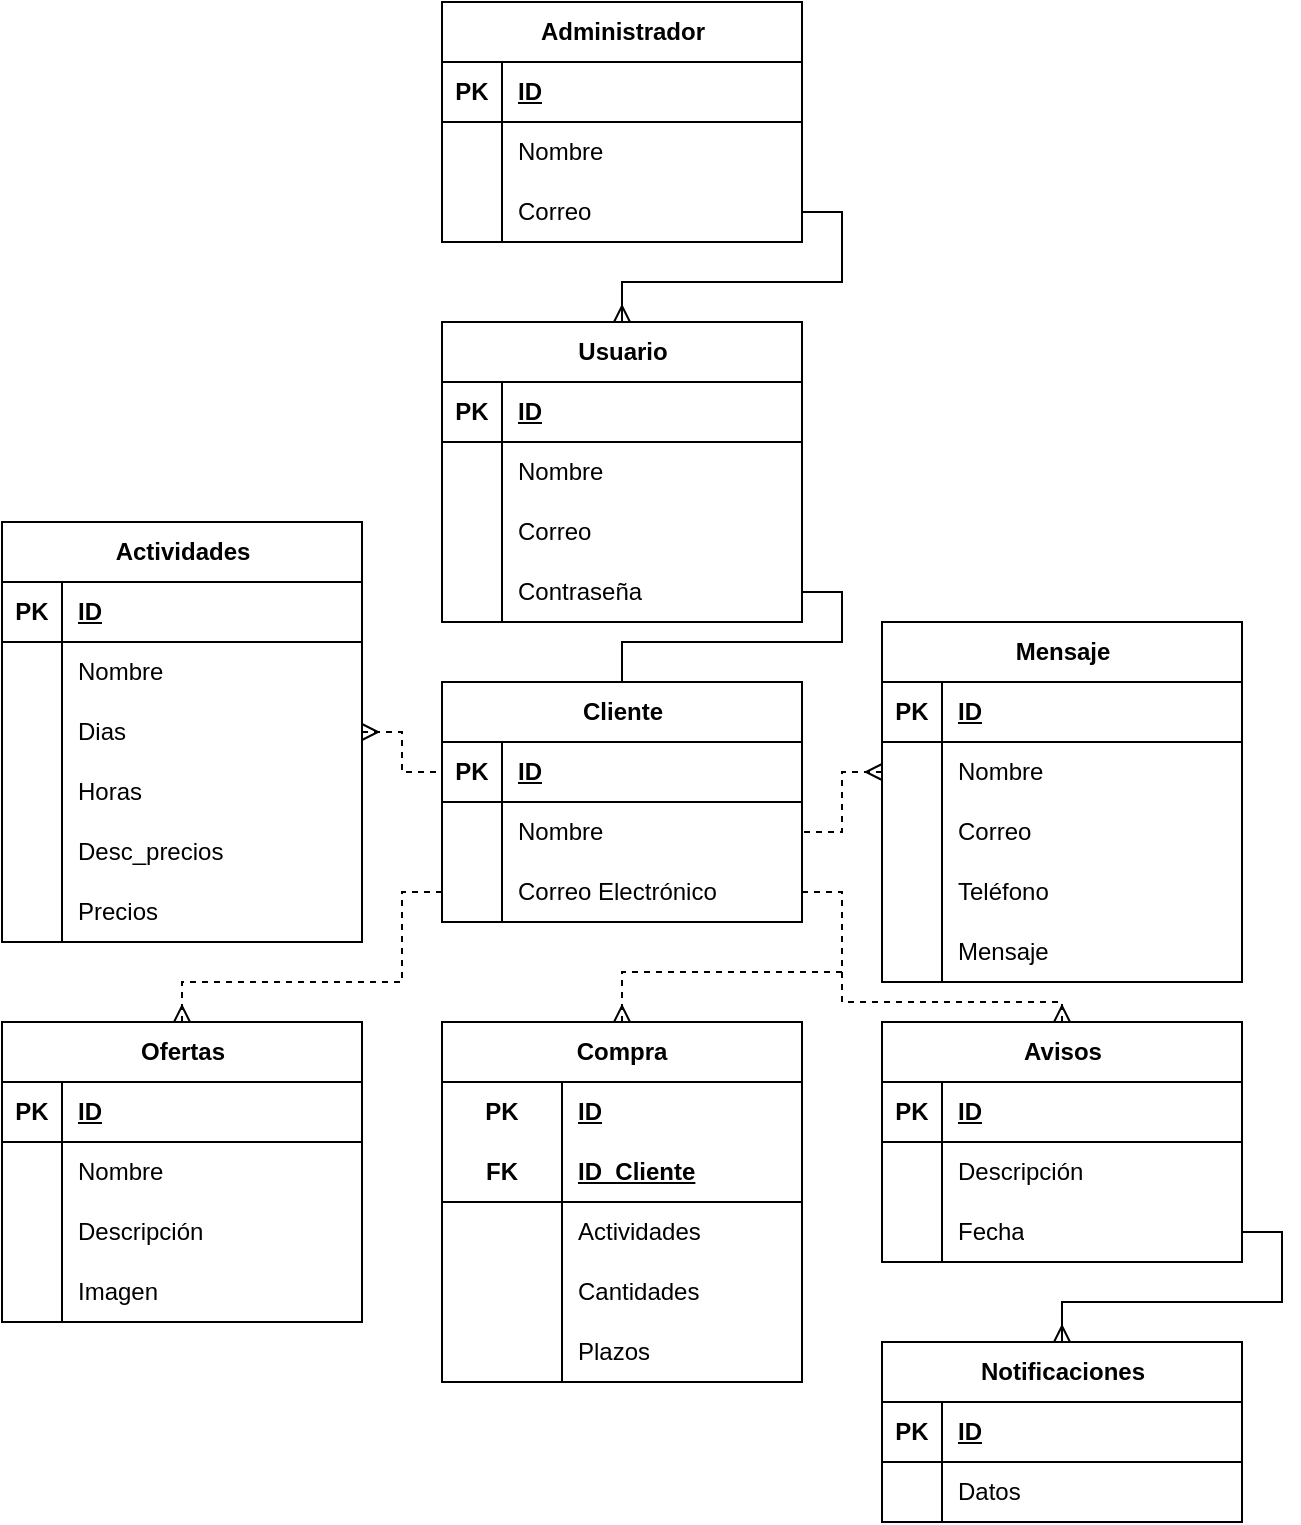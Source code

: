 <mxfile version="25.0.1">
  <diagram name="Página-1" id="OpRQZm1GRUxRkSJoLDUt">
    <mxGraphModel dx="880" dy="468" grid="1" gridSize="10" guides="1" tooltips="1" connect="1" arrows="1" fold="1" page="1" pageScale="1" pageWidth="827" pageHeight="1169" math="0" shadow="0">
      <root>
        <mxCell id="0" />
        <mxCell id="1" parent="0" />
        <mxCell id="Djnc1v_H2SWdR-ENOJv4-1" value="Actividades" style="shape=table;startSize=30;container=1;collapsible=1;childLayout=tableLayout;fixedRows=1;rowLines=0;fontStyle=1;align=center;resizeLast=1;html=1;" parent="1" vertex="1">
          <mxGeometry x="80" y="270" width="180" height="210" as="geometry" />
        </mxCell>
        <mxCell id="Djnc1v_H2SWdR-ENOJv4-2" value="" style="shape=tableRow;horizontal=0;startSize=0;swimlaneHead=0;swimlaneBody=0;fillColor=none;collapsible=0;dropTarget=0;points=[[0,0.5],[1,0.5]];portConstraint=eastwest;top=0;left=0;right=0;bottom=1;" parent="Djnc1v_H2SWdR-ENOJv4-1" vertex="1">
          <mxGeometry y="30" width="180" height="30" as="geometry" />
        </mxCell>
        <mxCell id="Djnc1v_H2SWdR-ENOJv4-3" value="PK" style="shape=partialRectangle;connectable=0;fillColor=none;top=0;left=0;bottom=0;right=0;fontStyle=1;overflow=hidden;whiteSpace=wrap;html=1;" parent="Djnc1v_H2SWdR-ENOJv4-2" vertex="1">
          <mxGeometry width="30" height="30" as="geometry">
            <mxRectangle width="30" height="30" as="alternateBounds" />
          </mxGeometry>
        </mxCell>
        <mxCell id="Djnc1v_H2SWdR-ENOJv4-4" value="ID" style="shape=partialRectangle;connectable=0;fillColor=none;top=0;left=0;bottom=0;right=0;align=left;spacingLeft=6;fontStyle=5;overflow=hidden;whiteSpace=wrap;html=1;" parent="Djnc1v_H2SWdR-ENOJv4-2" vertex="1">
          <mxGeometry x="30" width="150" height="30" as="geometry">
            <mxRectangle width="150" height="30" as="alternateBounds" />
          </mxGeometry>
        </mxCell>
        <mxCell id="Djnc1v_H2SWdR-ENOJv4-5" value="" style="shape=tableRow;horizontal=0;startSize=0;swimlaneHead=0;swimlaneBody=0;fillColor=none;collapsible=0;dropTarget=0;points=[[0,0.5],[1,0.5]];portConstraint=eastwest;top=0;left=0;right=0;bottom=0;" parent="Djnc1v_H2SWdR-ENOJv4-1" vertex="1">
          <mxGeometry y="60" width="180" height="30" as="geometry" />
        </mxCell>
        <mxCell id="Djnc1v_H2SWdR-ENOJv4-6" value="" style="shape=partialRectangle;connectable=0;fillColor=none;top=0;left=0;bottom=0;right=0;editable=1;overflow=hidden;whiteSpace=wrap;html=1;" parent="Djnc1v_H2SWdR-ENOJv4-5" vertex="1">
          <mxGeometry width="30" height="30" as="geometry">
            <mxRectangle width="30" height="30" as="alternateBounds" />
          </mxGeometry>
        </mxCell>
        <mxCell id="Djnc1v_H2SWdR-ENOJv4-7" value="Nombre" style="shape=partialRectangle;connectable=0;fillColor=none;top=0;left=0;bottom=0;right=0;align=left;spacingLeft=6;overflow=hidden;whiteSpace=wrap;html=1;" parent="Djnc1v_H2SWdR-ENOJv4-5" vertex="1">
          <mxGeometry x="30" width="150" height="30" as="geometry">
            <mxRectangle width="150" height="30" as="alternateBounds" />
          </mxGeometry>
        </mxCell>
        <mxCell id="Djnc1v_H2SWdR-ENOJv4-8" value="" style="shape=tableRow;horizontal=0;startSize=0;swimlaneHead=0;swimlaneBody=0;fillColor=none;collapsible=0;dropTarget=0;points=[[0,0.5],[1,0.5]];portConstraint=eastwest;top=0;left=0;right=0;bottom=0;" parent="Djnc1v_H2SWdR-ENOJv4-1" vertex="1">
          <mxGeometry y="90" width="180" height="30" as="geometry" />
        </mxCell>
        <mxCell id="Djnc1v_H2SWdR-ENOJv4-9" value="" style="shape=partialRectangle;connectable=0;fillColor=none;top=0;left=0;bottom=0;right=0;editable=1;overflow=hidden;whiteSpace=wrap;html=1;" parent="Djnc1v_H2SWdR-ENOJv4-8" vertex="1">
          <mxGeometry width="30" height="30" as="geometry">
            <mxRectangle width="30" height="30" as="alternateBounds" />
          </mxGeometry>
        </mxCell>
        <mxCell id="Djnc1v_H2SWdR-ENOJv4-10" value="Dias" style="shape=partialRectangle;connectable=0;fillColor=none;top=0;left=0;bottom=0;right=0;align=left;spacingLeft=6;overflow=hidden;whiteSpace=wrap;html=1;" parent="Djnc1v_H2SWdR-ENOJv4-8" vertex="1">
          <mxGeometry x="30" width="150" height="30" as="geometry">
            <mxRectangle width="150" height="30" as="alternateBounds" />
          </mxGeometry>
        </mxCell>
        <mxCell id="Djnc1v_H2SWdR-ENOJv4-11" value="" style="shape=tableRow;horizontal=0;startSize=0;swimlaneHead=0;swimlaneBody=0;fillColor=none;collapsible=0;dropTarget=0;points=[[0,0.5],[1,0.5]];portConstraint=eastwest;top=0;left=0;right=0;bottom=0;" parent="Djnc1v_H2SWdR-ENOJv4-1" vertex="1">
          <mxGeometry y="120" width="180" height="30" as="geometry" />
        </mxCell>
        <mxCell id="Djnc1v_H2SWdR-ENOJv4-12" value="" style="shape=partialRectangle;connectable=0;fillColor=none;top=0;left=0;bottom=0;right=0;editable=1;overflow=hidden;whiteSpace=wrap;html=1;" parent="Djnc1v_H2SWdR-ENOJv4-11" vertex="1">
          <mxGeometry width="30" height="30" as="geometry">
            <mxRectangle width="30" height="30" as="alternateBounds" />
          </mxGeometry>
        </mxCell>
        <mxCell id="Djnc1v_H2SWdR-ENOJv4-13" value="Horas" style="shape=partialRectangle;connectable=0;fillColor=none;top=0;left=0;bottom=0;right=0;align=left;spacingLeft=6;overflow=hidden;whiteSpace=wrap;html=1;" parent="Djnc1v_H2SWdR-ENOJv4-11" vertex="1">
          <mxGeometry x="30" width="150" height="30" as="geometry">
            <mxRectangle width="150" height="30" as="alternateBounds" />
          </mxGeometry>
        </mxCell>
        <mxCell id="Djnc1v_H2SWdR-ENOJv4-17" style="shape=tableRow;horizontal=0;startSize=0;swimlaneHead=0;swimlaneBody=0;fillColor=none;collapsible=0;dropTarget=0;points=[[0,0.5],[1,0.5]];portConstraint=eastwest;top=0;left=0;right=0;bottom=0;" parent="Djnc1v_H2SWdR-ENOJv4-1" vertex="1">
          <mxGeometry y="150" width="180" height="30" as="geometry" />
        </mxCell>
        <mxCell id="Djnc1v_H2SWdR-ENOJv4-18" style="shape=partialRectangle;connectable=0;fillColor=none;top=0;left=0;bottom=0;right=0;editable=1;overflow=hidden;whiteSpace=wrap;html=1;" parent="Djnc1v_H2SWdR-ENOJv4-17" vertex="1">
          <mxGeometry width="30" height="30" as="geometry">
            <mxRectangle width="30" height="30" as="alternateBounds" />
          </mxGeometry>
        </mxCell>
        <mxCell id="Djnc1v_H2SWdR-ENOJv4-19" value="Desc_precios" style="shape=partialRectangle;connectable=0;fillColor=none;top=0;left=0;bottom=0;right=0;align=left;spacingLeft=6;overflow=hidden;whiteSpace=wrap;html=1;" parent="Djnc1v_H2SWdR-ENOJv4-17" vertex="1">
          <mxGeometry x="30" width="150" height="30" as="geometry">
            <mxRectangle width="150" height="30" as="alternateBounds" />
          </mxGeometry>
        </mxCell>
        <mxCell id="Djnc1v_H2SWdR-ENOJv4-14" style="shape=tableRow;horizontal=0;startSize=0;swimlaneHead=0;swimlaneBody=0;fillColor=none;collapsible=0;dropTarget=0;points=[[0,0.5],[1,0.5]];portConstraint=eastwest;top=0;left=0;right=0;bottom=0;" parent="Djnc1v_H2SWdR-ENOJv4-1" vertex="1">
          <mxGeometry y="180" width="180" height="30" as="geometry" />
        </mxCell>
        <mxCell id="Djnc1v_H2SWdR-ENOJv4-15" style="shape=partialRectangle;connectable=0;fillColor=none;top=0;left=0;bottom=0;right=0;editable=1;overflow=hidden;whiteSpace=wrap;html=1;" parent="Djnc1v_H2SWdR-ENOJv4-14" vertex="1">
          <mxGeometry width="30" height="30" as="geometry">
            <mxRectangle width="30" height="30" as="alternateBounds" />
          </mxGeometry>
        </mxCell>
        <mxCell id="Djnc1v_H2SWdR-ENOJv4-16" value="Precios" style="shape=partialRectangle;connectable=0;fillColor=none;top=0;left=0;bottom=0;right=0;align=left;spacingLeft=6;overflow=hidden;whiteSpace=wrap;html=1;" parent="Djnc1v_H2SWdR-ENOJv4-14" vertex="1">
          <mxGeometry x="30" width="150" height="30" as="geometry">
            <mxRectangle width="150" height="30" as="alternateBounds" />
          </mxGeometry>
        </mxCell>
        <mxCell id="Djnc1v_H2SWdR-ENOJv4-118" style="edgeStyle=orthogonalEdgeStyle;rounded=0;orthogonalLoop=1;jettySize=auto;html=1;exitX=0.5;exitY=0;exitDx=0;exitDy=0;entryX=1;entryY=0.5;entryDx=0;entryDy=0;endArrow=none;endFill=0;startArrow=ERmany;startFill=0;dashed=1;" parent="1" source="Djnc1v_H2SWdR-ENOJv4-20" target="Djnc1v_H2SWdR-ENOJv4-53" edge="1">
          <mxGeometry relative="1" as="geometry">
            <Array as="points">
              <mxPoint x="610" y="510" />
              <mxPoint x="500" y="510" />
              <mxPoint x="500" y="455" />
            </Array>
          </mxGeometry>
        </mxCell>
        <mxCell id="Djnc1v_H2SWdR-ENOJv4-20" value="Avisos" style="shape=table;startSize=30;container=1;collapsible=1;childLayout=tableLayout;fixedRows=1;rowLines=0;fontStyle=1;align=center;resizeLast=1;html=1;" parent="1" vertex="1">
          <mxGeometry x="520" y="520" width="180" height="120" as="geometry" />
        </mxCell>
        <mxCell id="Djnc1v_H2SWdR-ENOJv4-21" value="" style="shape=tableRow;horizontal=0;startSize=0;swimlaneHead=0;swimlaneBody=0;fillColor=none;collapsible=0;dropTarget=0;points=[[0,0.5],[1,0.5]];portConstraint=eastwest;top=0;left=0;right=0;bottom=1;" parent="Djnc1v_H2SWdR-ENOJv4-20" vertex="1">
          <mxGeometry y="30" width="180" height="30" as="geometry" />
        </mxCell>
        <mxCell id="Djnc1v_H2SWdR-ENOJv4-22" value="PK" style="shape=partialRectangle;connectable=0;fillColor=none;top=0;left=0;bottom=0;right=0;fontStyle=1;overflow=hidden;whiteSpace=wrap;html=1;" parent="Djnc1v_H2SWdR-ENOJv4-21" vertex="1">
          <mxGeometry width="30" height="30" as="geometry">
            <mxRectangle width="30" height="30" as="alternateBounds" />
          </mxGeometry>
        </mxCell>
        <mxCell id="Djnc1v_H2SWdR-ENOJv4-23" value="ID" style="shape=partialRectangle;connectable=0;fillColor=none;top=0;left=0;bottom=0;right=0;align=left;spacingLeft=6;fontStyle=5;overflow=hidden;whiteSpace=wrap;html=1;" parent="Djnc1v_H2SWdR-ENOJv4-21" vertex="1">
          <mxGeometry x="30" width="150" height="30" as="geometry">
            <mxRectangle width="150" height="30" as="alternateBounds" />
          </mxGeometry>
        </mxCell>
        <mxCell id="Djnc1v_H2SWdR-ENOJv4-24" value="" style="shape=tableRow;horizontal=0;startSize=0;swimlaneHead=0;swimlaneBody=0;fillColor=none;collapsible=0;dropTarget=0;points=[[0,0.5],[1,0.5]];portConstraint=eastwest;top=0;left=0;right=0;bottom=0;" parent="Djnc1v_H2SWdR-ENOJv4-20" vertex="1">
          <mxGeometry y="60" width="180" height="30" as="geometry" />
        </mxCell>
        <mxCell id="Djnc1v_H2SWdR-ENOJv4-25" value="" style="shape=partialRectangle;connectable=0;fillColor=none;top=0;left=0;bottom=0;right=0;editable=1;overflow=hidden;whiteSpace=wrap;html=1;" parent="Djnc1v_H2SWdR-ENOJv4-24" vertex="1">
          <mxGeometry width="30" height="30" as="geometry">
            <mxRectangle width="30" height="30" as="alternateBounds" />
          </mxGeometry>
        </mxCell>
        <mxCell id="Djnc1v_H2SWdR-ENOJv4-26" value="Descripción" style="shape=partialRectangle;connectable=0;fillColor=none;top=0;left=0;bottom=0;right=0;align=left;spacingLeft=6;overflow=hidden;whiteSpace=wrap;html=1;" parent="Djnc1v_H2SWdR-ENOJv4-24" vertex="1">
          <mxGeometry x="30" width="150" height="30" as="geometry">
            <mxRectangle width="150" height="30" as="alternateBounds" />
          </mxGeometry>
        </mxCell>
        <mxCell id="Djnc1v_H2SWdR-ENOJv4-27" value="" style="shape=tableRow;horizontal=0;startSize=0;swimlaneHead=0;swimlaneBody=0;fillColor=none;collapsible=0;dropTarget=0;points=[[0,0.5],[1,0.5]];portConstraint=eastwest;top=0;left=0;right=0;bottom=0;" parent="Djnc1v_H2SWdR-ENOJv4-20" vertex="1">
          <mxGeometry y="90" width="180" height="30" as="geometry" />
        </mxCell>
        <mxCell id="Djnc1v_H2SWdR-ENOJv4-28" value="" style="shape=partialRectangle;connectable=0;fillColor=none;top=0;left=0;bottom=0;right=0;editable=1;overflow=hidden;whiteSpace=wrap;html=1;" parent="Djnc1v_H2SWdR-ENOJv4-27" vertex="1">
          <mxGeometry width="30" height="30" as="geometry">
            <mxRectangle width="30" height="30" as="alternateBounds" />
          </mxGeometry>
        </mxCell>
        <mxCell id="Djnc1v_H2SWdR-ENOJv4-29" value="Fecha" style="shape=partialRectangle;connectable=0;fillColor=none;top=0;left=0;bottom=0;right=0;align=left;spacingLeft=6;overflow=hidden;whiteSpace=wrap;html=1;" parent="Djnc1v_H2SWdR-ENOJv4-27" vertex="1">
          <mxGeometry x="30" width="150" height="30" as="geometry">
            <mxRectangle width="150" height="30" as="alternateBounds" />
          </mxGeometry>
        </mxCell>
        <mxCell id="Djnc1v_H2SWdR-ENOJv4-119" style="edgeStyle=orthogonalEdgeStyle;rounded=0;orthogonalLoop=1;jettySize=auto;html=1;exitX=0.5;exitY=0;exitDx=0;exitDy=0;entryX=1;entryY=0.5;entryDx=0;entryDy=0;endArrow=none;endFill=0;" parent="1" source="Djnc1v_H2SWdR-ENOJv4-46" target="Djnc1v_H2SWdR-ENOJv4-92" edge="1">
          <mxGeometry relative="1" as="geometry" />
        </mxCell>
        <mxCell id="Djnc1v_H2SWdR-ENOJv4-46" value="Cliente" style="shape=table;startSize=30;container=1;collapsible=1;childLayout=tableLayout;fixedRows=1;rowLines=0;fontStyle=1;align=center;resizeLast=1;html=1;" parent="1" vertex="1">
          <mxGeometry x="300" y="350" width="180" height="120" as="geometry" />
        </mxCell>
        <mxCell id="Djnc1v_H2SWdR-ENOJv4-47" value="" style="shape=tableRow;horizontal=0;startSize=0;swimlaneHead=0;swimlaneBody=0;fillColor=none;collapsible=0;dropTarget=0;points=[[0,0.5],[1,0.5]];portConstraint=eastwest;top=0;left=0;right=0;bottom=1;" parent="Djnc1v_H2SWdR-ENOJv4-46" vertex="1">
          <mxGeometry y="30" width="180" height="30" as="geometry" />
        </mxCell>
        <mxCell id="Djnc1v_H2SWdR-ENOJv4-48" value="PK" style="shape=partialRectangle;connectable=0;fillColor=none;top=0;left=0;bottom=0;right=0;fontStyle=1;overflow=hidden;whiteSpace=wrap;html=1;" parent="Djnc1v_H2SWdR-ENOJv4-47" vertex="1">
          <mxGeometry width="30" height="30" as="geometry">
            <mxRectangle width="30" height="30" as="alternateBounds" />
          </mxGeometry>
        </mxCell>
        <mxCell id="Djnc1v_H2SWdR-ENOJv4-49" value="ID" style="shape=partialRectangle;connectable=0;fillColor=none;top=0;left=0;bottom=0;right=0;align=left;spacingLeft=6;fontStyle=5;overflow=hidden;whiteSpace=wrap;html=1;" parent="Djnc1v_H2SWdR-ENOJv4-47" vertex="1">
          <mxGeometry x="30" width="150" height="30" as="geometry">
            <mxRectangle width="150" height="30" as="alternateBounds" />
          </mxGeometry>
        </mxCell>
        <mxCell id="Djnc1v_H2SWdR-ENOJv4-50" value="" style="shape=tableRow;horizontal=0;startSize=0;swimlaneHead=0;swimlaneBody=0;fillColor=none;collapsible=0;dropTarget=0;points=[[0,0.5],[1,0.5]];portConstraint=eastwest;top=0;left=0;right=0;bottom=0;" parent="Djnc1v_H2SWdR-ENOJv4-46" vertex="1">
          <mxGeometry y="60" width="180" height="30" as="geometry" />
        </mxCell>
        <mxCell id="Djnc1v_H2SWdR-ENOJv4-51" value="" style="shape=partialRectangle;connectable=0;fillColor=none;top=0;left=0;bottom=0;right=0;editable=1;overflow=hidden;whiteSpace=wrap;html=1;" parent="Djnc1v_H2SWdR-ENOJv4-50" vertex="1">
          <mxGeometry width="30" height="30" as="geometry">
            <mxRectangle width="30" height="30" as="alternateBounds" />
          </mxGeometry>
        </mxCell>
        <mxCell id="Djnc1v_H2SWdR-ENOJv4-52" value="Nombre" style="shape=partialRectangle;connectable=0;fillColor=none;top=0;left=0;bottom=0;right=0;align=left;spacingLeft=6;overflow=hidden;whiteSpace=wrap;html=1;" parent="Djnc1v_H2SWdR-ENOJv4-50" vertex="1">
          <mxGeometry x="30" width="150" height="30" as="geometry">
            <mxRectangle width="150" height="30" as="alternateBounds" />
          </mxGeometry>
        </mxCell>
        <mxCell id="Djnc1v_H2SWdR-ENOJv4-53" value="" style="shape=tableRow;horizontal=0;startSize=0;swimlaneHead=0;swimlaneBody=0;fillColor=none;collapsible=0;dropTarget=0;points=[[0,0.5],[1,0.5]];portConstraint=eastwest;top=0;left=0;right=0;bottom=0;" parent="Djnc1v_H2SWdR-ENOJv4-46" vertex="1">
          <mxGeometry y="90" width="180" height="30" as="geometry" />
        </mxCell>
        <mxCell id="Djnc1v_H2SWdR-ENOJv4-54" value="" style="shape=partialRectangle;connectable=0;fillColor=none;top=0;left=0;bottom=0;right=0;editable=1;overflow=hidden;whiteSpace=wrap;html=1;" parent="Djnc1v_H2SWdR-ENOJv4-53" vertex="1">
          <mxGeometry width="30" height="30" as="geometry">
            <mxRectangle width="30" height="30" as="alternateBounds" />
          </mxGeometry>
        </mxCell>
        <mxCell id="Djnc1v_H2SWdR-ENOJv4-55" value="Correo Electrónico" style="shape=partialRectangle;connectable=0;fillColor=none;top=0;left=0;bottom=0;right=0;align=left;spacingLeft=6;overflow=hidden;whiteSpace=wrap;html=1;" parent="Djnc1v_H2SWdR-ENOJv4-53" vertex="1">
          <mxGeometry x="30" width="150" height="30" as="geometry">
            <mxRectangle width="150" height="30" as="alternateBounds" />
          </mxGeometry>
        </mxCell>
        <mxCell id="Djnc1v_H2SWdR-ENOJv4-56" value="Mensaje" style="shape=table;startSize=30;container=1;collapsible=1;childLayout=tableLayout;fixedRows=1;rowLines=0;fontStyle=1;align=center;resizeLast=1;html=1;" parent="1" vertex="1">
          <mxGeometry x="520" y="320" width="180" height="180" as="geometry" />
        </mxCell>
        <mxCell id="Djnc1v_H2SWdR-ENOJv4-57" value="" style="shape=tableRow;horizontal=0;startSize=0;swimlaneHead=0;swimlaneBody=0;fillColor=none;collapsible=0;dropTarget=0;points=[[0,0.5],[1,0.5]];portConstraint=eastwest;top=0;left=0;right=0;bottom=1;" parent="Djnc1v_H2SWdR-ENOJv4-56" vertex="1">
          <mxGeometry y="30" width="180" height="30" as="geometry" />
        </mxCell>
        <mxCell id="Djnc1v_H2SWdR-ENOJv4-58" value="PK" style="shape=partialRectangle;connectable=0;fillColor=none;top=0;left=0;bottom=0;right=0;fontStyle=1;overflow=hidden;whiteSpace=wrap;html=1;" parent="Djnc1v_H2SWdR-ENOJv4-57" vertex="1">
          <mxGeometry width="30" height="30" as="geometry">
            <mxRectangle width="30" height="30" as="alternateBounds" />
          </mxGeometry>
        </mxCell>
        <mxCell id="Djnc1v_H2SWdR-ENOJv4-59" value="ID" style="shape=partialRectangle;connectable=0;fillColor=none;top=0;left=0;bottom=0;right=0;align=left;spacingLeft=6;fontStyle=5;overflow=hidden;whiteSpace=wrap;html=1;" parent="Djnc1v_H2SWdR-ENOJv4-57" vertex="1">
          <mxGeometry x="30" width="150" height="30" as="geometry">
            <mxRectangle width="150" height="30" as="alternateBounds" />
          </mxGeometry>
        </mxCell>
        <mxCell id="Djnc1v_H2SWdR-ENOJv4-60" value="" style="shape=tableRow;horizontal=0;startSize=0;swimlaneHead=0;swimlaneBody=0;fillColor=none;collapsible=0;dropTarget=0;points=[[0,0.5],[1,0.5]];portConstraint=eastwest;top=0;left=0;right=0;bottom=0;" parent="Djnc1v_H2SWdR-ENOJv4-56" vertex="1">
          <mxGeometry y="60" width="180" height="30" as="geometry" />
        </mxCell>
        <mxCell id="Djnc1v_H2SWdR-ENOJv4-61" value="" style="shape=partialRectangle;connectable=0;fillColor=none;top=0;left=0;bottom=0;right=0;editable=1;overflow=hidden;whiteSpace=wrap;html=1;" parent="Djnc1v_H2SWdR-ENOJv4-60" vertex="1">
          <mxGeometry width="30" height="30" as="geometry">
            <mxRectangle width="30" height="30" as="alternateBounds" />
          </mxGeometry>
        </mxCell>
        <mxCell id="Djnc1v_H2SWdR-ENOJv4-62" value="Nombre" style="shape=partialRectangle;connectable=0;fillColor=none;top=0;left=0;bottom=0;right=0;align=left;spacingLeft=6;overflow=hidden;whiteSpace=wrap;html=1;" parent="Djnc1v_H2SWdR-ENOJv4-60" vertex="1">
          <mxGeometry x="30" width="150" height="30" as="geometry">
            <mxRectangle width="150" height="30" as="alternateBounds" />
          </mxGeometry>
        </mxCell>
        <mxCell id="Djnc1v_H2SWdR-ENOJv4-63" value="" style="shape=tableRow;horizontal=0;startSize=0;swimlaneHead=0;swimlaneBody=0;fillColor=none;collapsible=0;dropTarget=0;points=[[0,0.5],[1,0.5]];portConstraint=eastwest;top=0;left=0;right=0;bottom=0;" parent="Djnc1v_H2SWdR-ENOJv4-56" vertex="1">
          <mxGeometry y="90" width="180" height="30" as="geometry" />
        </mxCell>
        <mxCell id="Djnc1v_H2SWdR-ENOJv4-64" value="" style="shape=partialRectangle;connectable=0;fillColor=none;top=0;left=0;bottom=0;right=0;editable=1;overflow=hidden;whiteSpace=wrap;html=1;" parent="Djnc1v_H2SWdR-ENOJv4-63" vertex="1">
          <mxGeometry width="30" height="30" as="geometry">
            <mxRectangle width="30" height="30" as="alternateBounds" />
          </mxGeometry>
        </mxCell>
        <mxCell id="Djnc1v_H2SWdR-ENOJv4-65" value="Correo" style="shape=partialRectangle;connectable=0;fillColor=none;top=0;left=0;bottom=0;right=0;align=left;spacingLeft=6;overflow=hidden;whiteSpace=wrap;html=1;" parent="Djnc1v_H2SWdR-ENOJv4-63" vertex="1">
          <mxGeometry x="30" width="150" height="30" as="geometry">
            <mxRectangle width="150" height="30" as="alternateBounds" />
          </mxGeometry>
        </mxCell>
        <mxCell id="Djnc1v_H2SWdR-ENOJv4-66" value="" style="shape=tableRow;horizontal=0;startSize=0;swimlaneHead=0;swimlaneBody=0;fillColor=none;collapsible=0;dropTarget=0;points=[[0,0.5],[1,0.5]];portConstraint=eastwest;top=0;left=0;right=0;bottom=0;" parent="Djnc1v_H2SWdR-ENOJv4-56" vertex="1">
          <mxGeometry y="120" width="180" height="30" as="geometry" />
        </mxCell>
        <mxCell id="Djnc1v_H2SWdR-ENOJv4-67" value="" style="shape=partialRectangle;connectable=0;fillColor=none;top=0;left=0;bottom=0;right=0;editable=1;overflow=hidden;whiteSpace=wrap;html=1;" parent="Djnc1v_H2SWdR-ENOJv4-66" vertex="1">
          <mxGeometry width="30" height="30" as="geometry">
            <mxRectangle width="30" height="30" as="alternateBounds" />
          </mxGeometry>
        </mxCell>
        <mxCell id="Djnc1v_H2SWdR-ENOJv4-68" value="Teléfono" style="shape=partialRectangle;connectable=0;fillColor=none;top=0;left=0;bottom=0;right=0;align=left;spacingLeft=6;overflow=hidden;whiteSpace=wrap;html=1;" parent="Djnc1v_H2SWdR-ENOJv4-66" vertex="1">
          <mxGeometry x="30" width="150" height="30" as="geometry">
            <mxRectangle width="150" height="30" as="alternateBounds" />
          </mxGeometry>
        </mxCell>
        <mxCell id="yH74LcvRn2eUuFFdF7qs-4" style="shape=tableRow;horizontal=0;startSize=0;swimlaneHead=0;swimlaneBody=0;fillColor=none;collapsible=0;dropTarget=0;points=[[0,0.5],[1,0.5]];portConstraint=eastwest;top=0;left=0;right=0;bottom=0;" vertex="1" parent="Djnc1v_H2SWdR-ENOJv4-56">
          <mxGeometry y="150" width="180" height="30" as="geometry" />
        </mxCell>
        <mxCell id="yH74LcvRn2eUuFFdF7qs-5" style="shape=partialRectangle;connectable=0;fillColor=none;top=0;left=0;bottom=0;right=0;editable=1;overflow=hidden;whiteSpace=wrap;html=1;" vertex="1" parent="yH74LcvRn2eUuFFdF7qs-4">
          <mxGeometry width="30" height="30" as="geometry">
            <mxRectangle width="30" height="30" as="alternateBounds" />
          </mxGeometry>
        </mxCell>
        <mxCell id="yH74LcvRn2eUuFFdF7qs-6" value="Mensaje" style="shape=partialRectangle;connectable=0;fillColor=none;top=0;left=0;bottom=0;right=0;align=left;spacingLeft=6;overflow=hidden;whiteSpace=wrap;html=1;" vertex="1" parent="yH74LcvRn2eUuFFdF7qs-4">
          <mxGeometry x="30" width="150" height="30" as="geometry">
            <mxRectangle width="150" height="30" as="alternateBounds" />
          </mxGeometry>
        </mxCell>
        <mxCell id="Djnc1v_H2SWdR-ENOJv4-116" style="edgeStyle=orthogonalEdgeStyle;rounded=0;orthogonalLoop=1;jettySize=auto;html=1;exitX=0.5;exitY=0;exitDx=0;exitDy=0;entryX=0;entryY=0.5;entryDx=0;entryDy=0;dashed=1;endArrow=none;endFill=0;startArrow=ERmany;startFill=0;" parent="1" source="Djnc1v_H2SWdR-ENOJv4-69" target="Djnc1v_H2SWdR-ENOJv4-53" edge="1">
          <mxGeometry relative="1" as="geometry">
            <Array as="points">
              <mxPoint x="170" y="500" />
              <mxPoint x="280" y="500" />
              <mxPoint x="280" y="455" />
            </Array>
          </mxGeometry>
        </mxCell>
        <mxCell id="Djnc1v_H2SWdR-ENOJv4-69" value="Ofertas" style="shape=table;startSize=30;container=1;collapsible=1;childLayout=tableLayout;fixedRows=1;rowLines=0;fontStyle=1;align=center;resizeLast=1;html=1;" parent="1" vertex="1">
          <mxGeometry x="80" y="520" width="180" height="150" as="geometry" />
        </mxCell>
        <mxCell id="Djnc1v_H2SWdR-ENOJv4-70" value="" style="shape=tableRow;horizontal=0;startSize=0;swimlaneHead=0;swimlaneBody=0;fillColor=none;collapsible=0;dropTarget=0;points=[[0,0.5],[1,0.5]];portConstraint=eastwest;top=0;left=0;right=0;bottom=1;" parent="Djnc1v_H2SWdR-ENOJv4-69" vertex="1">
          <mxGeometry y="30" width="180" height="30" as="geometry" />
        </mxCell>
        <mxCell id="Djnc1v_H2SWdR-ENOJv4-71" value="PK" style="shape=partialRectangle;connectable=0;fillColor=none;top=0;left=0;bottom=0;right=0;fontStyle=1;overflow=hidden;whiteSpace=wrap;html=1;" parent="Djnc1v_H2SWdR-ENOJv4-70" vertex="1">
          <mxGeometry width="30" height="30" as="geometry">
            <mxRectangle width="30" height="30" as="alternateBounds" />
          </mxGeometry>
        </mxCell>
        <mxCell id="Djnc1v_H2SWdR-ENOJv4-72" value="ID" style="shape=partialRectangle;connectable=0;fillColor=none;top=0;left=0;bottom=0;right=0;align=left;spacingLeft=6;fontStyle=5;overflow=hidden;whiteSpace=wrap;html=1;" parent="Djnc1v_H2SWdR-ENOJv4-70" vertex="1">
          <mxGeometry x="30" width="150" height="30" as="geometry">
            <mxRectangle width="150" height="30" as="alternateBounds" />
          </mxGeometry>
        </mxCell>
        <mxCell id="Djnc1v_H2SWdR-ENOJv4-73" value="" style="shape=tableRow;horizontal=0;startSize=0;swimlaneHead=0;swimlaneBody=0;fillColor=none;collapsible=0;dropTarget=0;points=[[0,0.5],[1,0.5]];portConstraint=eastwest;top=0;left=0;right=0;bottom=0;" parent="Djnc1v_H2SWdR-ENOJv4-69" vertex="1">
          <mxGeometry y="60" width="180" height="30" as="geometry" />
        </mxCell>
        <mxCell id="Djnc1v_H2SWdR-ENOJv4-74" value="" style="shape=partialRectangle;connectable=0;fillColor=none;top=0;left=0;bottom=0;right=0;editable=1;overflow=hidden;whiteSpace=wrap;html=1;" parent="Djnc1v_H2SWdR-ENOJv4-73" vertex="1">
          <mxGeometry width="30" height="30" as="geometry">
            <mxRectangle width="30" height="30" as="alternateBounds" />
          </mxGeometry>
        </mxCell>
        <mxCell id="Djnc1v_H2SWdR-ENOJv4-75" value="Nombre" style="shape=partialRectangle;connectable=0;fillColor=none;top=0;left=0;bottom=0;right=0;align=left;spacingLeft=6;overflow=hidden;whiteSpace=wrap;html=1;" parent="Djnc1v_H2SWdR-ENOJv4-73" vertex="1">
          <mxGeometry x="30" width="150" height="30" as="geometry">
            <mxRectangle width="150" height="30" as="alternateBounds" />
          </mxGeometry>
        </mxCell>
        <mxCell id="Djnc1v_H2SWdR-ENOJv4-76" value="" style="shape=tableRow;horizontal=0;startSize=0;swimlaneHead=0;swimlaneBody=0;fillColor=none;collapsible=0;dropTarget=0;points=[[0,0.5],[1,0.5]];portConstraint=eastwest;top=0;left=0;right=0;bottom=0;" parent="Djnc1v_H2SWdR-ENOJv4-69" vertex="1">
          <mxGeometry y="90" width="180" height="30" as="geometry" />
        </mxCell>
        <mxCell id="Djnc1v_H2SWdR-ENOJv4-77" value="" style="shape=partialRectangle;connectable=0;fillColor=none;top=0;left=0;bottom=0;right=0;editable=1;overflow=hidden;whiteSpace=wrap;html=1;" parent="Djnc1v_H2SWdR-ENOJv4-76" vertex="1">
          <mxGeometry width="30" height="30" as="geometry">
            <mxRectangle width="30" height="30" as="alternateBounds" />
          </mxGeometry>
        </mxCell>
        <mxCell id="Djnc1v_H2SWdR-ENOJv4-78" value="Descripción" style="shape=partialRectangle;connectable=0;fillColor=none;top=0;left=0;bottom=0;right=0;align=left;spacingLeft=6;overflow=hidden;whiteSpace=wrap;html=1;" parent="Djnc1v_H2SWdR-ENOJv4-76" vertex="1">
          <mxGeometry x="30" width="150" height="30" as="geometry">
            <mxRectangle width="150" height="30" as="alternateBounds" />
          </mxGeometry>
        </mxCell>
        <mxCell id="Djnc1v_H2SWdR-ENOJv4-79" value="" style="shape=tableRow;horizontal=0;startSize=0;swimlaneHead=0;swimlaneBody=0;fillColor=none;collapsible=0;dropTarget=0;points=[[0,0.5],[1,0.5]];portConstraint=eastwest;top=0;left=0;right=0;bottom=0;" parent="Djnc1v_H2SWdR-ENOJv4-69" vertex="1">
          <mxGeometry y="120" width="180" height="30" as="geometry" />
        </mxCell>
        <mxCell id="Djnc1v_H2SWdR-ENOJv4-80" value="" style="shape=partialRectangle;connectable=0;fillColor=none;top=0;left=0;bottom=0;right=0;editable=1;overflow=hidden;whiteSpace=wrap;html=1;" parent="Djnc1v_H2SWdR-ENOJv4-79" vertex="1">
          <mxGeometry width="30" height="30" as="geometry">
            <mxRectangle width="30" height="30" as="alternateBounds" />
          </mxGeometry>
        </mxCell>
        <mxCell id="Djnc1v_H2SWdR-ENOJv4-81" value="Imagen" style="shape=partialRectangle;connectable=0;fillColor=none;top=0;left=0;bottom=0;right=0;align=left;spacingLeft=6;overflow=hidden;whiteSpace=wrap;html=1;" parent="Djnc1v_H2SWdR-ENOJv4-79" vertex="1">
          <mxGeometry x="30" width="150" height="30" as="geometry">
            <mxRectangle width="150" height="30" as="alternateBounds" />
          </mxGeometry>
        </mxCell>
        <mxCell id="Djnc1v_H2SWdR-ENOJv4-82" value="Usuario" style="shape=table;startSize=30;container=1;collapsible=1;childLayout=tableLayout;fixedRows=1;rowLines=0;fontStyle=1;align=center;resizeLast=1;html=1;" parent="1" vertex="1">
          <mxGeometry x="300" y="170" width="180" height="150" as="geometry" />
        </mxCell>
        <mxCell id="Djnc1v_H2SWdR-ENOJv4-83" value="" style="shape=tableRow;horizontal=0;startSize=0;swimlaneHead=0;swimlaneBody=0;fillColor=none;collapsible=0;dropTarget=0;points=[[0,0.5],[1,0.5]];portConstraint=eastwest;top=0;left=0;right=0;bottom=1;" parent="Djnc1v_H2SWdR-ENOJv4-82" vertex="1">
          <mxGeometry y="30" width="180" height="30" as="geometry" />
        </mxCell>
        <mxCell id="Djnc1v_H2SWdR-ENOJv4-84" value="PK" style="shape=partialRectangle;connectable=0;fillColor=none;top=0;left=0;bottom=0;right=0;fontStyle=1;overflow=hidden;whiteSpace=wrap;html=1;" parent="Djnc1v_H2SWdR-ENOJv4-83" vertex="1">
          <mxGeometry width="30" height="30" as="geometry">
            <mxRectangle width="30" height="30" as="alternateBounds" />
          </mxGeometry>
        </mxCell>
        <mxCell id="Djnc1v_H2SWdR-ENOJv4-85" value="ID" style="shape=partialRectangle;connectable=0;fillColor=none;top=0;left=0;bottom=0;right=0;align=left;spacingLeft=6;fontStyle=5;overflow=hidden;whiteSpace=wrap;html=1;" parent="Djnc1v_H2SWdR-ENOJv4-83" vertex="1">
          <mxGeometry x="30" width="150" height="30" as="geometry">
            <mxRectangle width="150" height="30" as="alternateBounds" />
          </mxGeometry>
        </mxCell>
        <mxCell id="Djnc1v_H2SWdR-ENOJv4-86" value="" style="shape=tableRow;horizontal=0;startSize=0;swimlaneHead=0;swimlaneBody=0;fillColor=none;collapsible=0;dropTarget=0;points=[[0,0.5],[1,0.5]];portConstraint=eastwest;top=0;left=0;right=0;bottom=0;" parent="Djnc1v_H2SWdR-ENOJv4-82" vertex="1">
          <mxGeometry y="60" width="180" height="30" as="geometry" />
        </mxCell>
        <mxCell id="Djnc1v_H2SWdR-ENOJv4-87" value="" style="shape=partialRectangle;connectable=0;fillColor=none;top=0;left=0;bottom=0;right=0;editable=1;overflow=hidden;whiteSpace=wrap;html=1;" parent="Djnc1v_H2SWdR-ENOJv4-86" vertex="1">
          <mxGeometry width="30" height="30" as="geometry">
            <mxRectangle width="30" height="30" as="alternateBounds" />
          </mxGeometry>
        </mxCell>
        <mxCell id="Djnc1v_H2SWdR-ENOJv4-88" value="Nombre" style="shape=partialRectangle;connectable=0;fillColor=none;top=0;left=0;bottom=0;right=0;align=left;spacingLeft=6;overflow=hidden;whiteSpace=wrap;html=1;" parent="Djnc1v_H2SWdR-ENOJv4-86" vertex="1">
          <mxGeometry x="30" width="150" height="30" as="geometry">
            <mxRectangle width="150" height="30" as="alternateBounds" />
          </mxGeometry>
        </mxCell>
        <mxCell id="Djnc1v_H2SWdR-ENOJv4-89" value="" style="shape=tableRow;horizontal=0;startSize=0;swimlaneHead=0;swimlaneBody=0;fillColor=none;collapsible=0;dropTarget=0;points=[[0,0.5],[1,0.5]];portConstraint=eastwest;top=0;left=0;right=0;bottom=0;" parent="Djnc1v_H2SWdR-ENOJv4-82" vertex="1">
          <mxGeometry y="90" width="180" height="30" as="geometry" />
        </mxCell>
        <mxCell id="Djnc1v_H2SWdR-ENOJv4-90" value="" style="shape=partialRectangle;connectable=0;fillColor=none;top=0;left=0;bottom=0;right=0;editable=1;overflow=hidden;whiteSpace=wrap;html=1;" parent="Djnc1v_H2SWdR-ENOJv4-89" vertex="1">
          <mxGeometry width="30" height="30" as="geometry">
            <mxRectangle width="30" height="30" as="alternateBounds" />
          </mxGeometry>
        </mxCell>
        <mxCell id="Djnc1v_H2SWdR-ENOJv4-91" value="Correo" style="shape=partialRectangle;connectable=0;fillColor=none;top=0;left=0;bottom=0;right=0;align=left;spacingLeft=6;overflow=hidden;whiteSpace=wrap;html=1;" parent="Djnc1v_H2SWdR-ENOJv4-89" vertex="1">
          <mxGeometry x="30" width="150" height="30" as="geometry">
            <mxRectangle width="150" height="30" as="alternateBounds" />
          </mxGeometry>
        </mxCell>
        <mxCell id="Djnc1v_H2SWdR-ENOJv4-92" value="" style="shape=tableRow;horizontal=0;startSize=0;swimlaneHead=0;swimlaneBody=0;fillColor=none;collapsible=0;dropTarget=0;points=[[0,0.5],[1,0.5]];portConstraint=eastwest;top=0;left=0;right=0;bottom=0;" parent="Djnc1v_H2SWdR-ENOJv4-82" vertex="1">
          <mxGeometry y="120" width="180" height="30" as="geometry" />
        </mxCell>
        <mxCell id="Djnc1v_H2SWdR-ENOJv4-93" value="" style="shape=partialRectangle;connectable=0;fillColor=none;top=0;left=0;bottom=0;right=0;editable=1;overflow=hidden;whiteSpace=wrap;html=1;" parent="Djnc1v_H2SWdR-ENOJv4-92" vertex="1">
          <mxGeometry width="30" height="30" as="geometry">
            <mxRectangle width="30" height="30" as="alternateBounds" />
          </mxGeometry>
        </mxCell>
        <mxCell id="Djnc1v_H2SWdR-ENOJv4-94" value="Contraseña" style="shape=partialRectangle;connectable=0;fillColor=none;top=0;left=0;bottom=0;right=0;align=left;spacingLeft=6;overflow=hidden;whiteSpace=wrap;html=1;" parent="Djnc1v_H2SWdR-ENOJv4-92" vertex="1">
          <mxGeometry x="30" width="150" height="30" as="geometry">
            <mxRectangle width="150" height="30" as="alternateBounds" />
          </mxGeometry>
        </mxCell>
        <mxCell id="Djnc1v_H2SWdR-ENOJv4-117" style="edgeStyle=orthogonalEdgeStyle;rounded=0;orthogonalLoop=1;jettySize=auto;html=1;exitX=0.5;exitY=0;exitDx=0;exitDy=0;entryX=1;entryY=0.5;entryDx=0;entryDy=0;dashed=1;endArrow=none;endFill=0;startArrow=ERmany;startFill=0;" parent="1" source="Djnc1v_H2SWdR-ENOJv4-95" target="Djnc1v_H2SWdR-ENOJv4-53" edge="1">
          <mxGeometry relative="1" as="geometry" />
        </mxCell>
        <mxCell id="Djnc1v_H2SWdR-ENOJv4-95" value="Compra" style="shape=table;startSize=30;container=1;collapsible=1;childLayout=tableLayout;fixedRows=1;rowLines=0;fontStyle=1;align=center;resizeLast=1;html=1;whiteSpace=wrap;" parent="1" vertex="1">
          <mxGeometry x="300" y="520" width="180" height="180" as="geometry" />
        </mxCell>
        <mxCell id="Djnc1v_H2SWdR-ENOJv4-96" value="" style="shape=tableRow;horizontal=0;startSize=0;swimlaneHead=0;swimlaneBody=0;fillColor=none;collapsible=0;dropTarget=0;points=[[0,0.5],[1,0.5]];portConstraint=eastwest;top=0;left=0;right=0;bottom=0;html=1;" parent="Djnc1v_H2SWdR-ENOJv4-95" vertex="1">
          <mxGeometry y="30" width="180" height="30" as="geometry" />
        </mxCell>
        <mxCell id="Djnc1v_H2SWdR-ENOJv4-97" value="PK" style="shape=partialRectangle;connectable=0;fillColor=none;top=0;left=0;bottom=0;right=0;fontStyle=1;overflow=hidden;html=1;whiteSpace=wrap;" parent="Djnc1v_H2SWdR-ENOJv4-96" vertex="1">
          <mxGeometry width="60" height="30" as="geometry">
            <mxRectangle width="60" height="30" as="alternateBounds" />
          </mxGeometry>
        </mxCell>
        <mxCell id="Djnc1v_H2SWdR-ENOJv4-98" value="ID" style="shape=partialRectangle;connectable=0;fillColor=none;top=0;left=0;bottom=0;right=0;align=left;spacingLeft=6;fontStyle=5;overflow=hidden;html=1;whiteSpace=wrap;" parent="Djnc1v_H2SWdR-ENOJv4-96" vertex="1">
          <mxGeometry x="60" width="120" height="30" as="geometry">
            <mxRectangle width="120" height="30" as="alternateBounds" />
          </mxGeometry>
        </mxCell>
        <mxCell id="Djnc1v_H2SWdR-ENOJv4-99" value="" style="shape=tableRow;horizontal=0;startSize=0;swimlaneHead=0;swimlaneBody=0;fillColor=none;collapsible=0;dropTarget=0;points=[[0,0.5],[1,0.5]];portConstraint=eastwest;top=0;left=0;right=0;bottom=1;html=1;" parent="Djnc1v_H2SWdR-ENOJv4-95" vertex="1">
          <mxGeometry y="60" width="180" height="30" as="geometry" />
        </mxCell>
        <mxCell id="Djnc1v_H2SWdR-ENOJv4-100" value="FK" style="shape=partialRectangle;connectable=0;fillColor=none;top=0;left=0;bottom=0;right=0;fontStyle=1;overflow=hidden;html=1;whiteSpace=wrap;" parent="Djnc1v_H2SWdR-ENOJv4-99" vertex="1">
          <mxGeometry width="60" height="30" as="geometry">
            <mxRectangle width="60" height="30" as="alternateBounds" />
          </mxGeometry>
        </mxCell>
        <mxCell id="Djnc1v_H2SWdR-ENOJv4-101" value="ID_Cliente" style="shape=partialRectangle;connectable=0;fillColor=none;top=0;left=0;bottom=0;right=0;align=left;spacingLeft=6;fontStyle=5;overflow=hidden;html=1;whiteSpace=wrap;" parent="Djnc1v_H2SWdR-ENOJv4-99" vertex="1">
          <mxGeometry x="60" width="120" height="30" as="geometry">
            <mxRectangle width="120" height="30" as="alternateBounds" />
          </mxGeometry>
        </mxCell>
        <mxCell id="Djnc1v_H2SWdR-ENOJv4-102" value="" style="shape=tableRow;horizontal=0;startSize=0;swimlaneHead=0;swimlaneBody=0;fillColor=none;collapsible=0;dropTarget=0;points=[[0,0.5],[1,0.5]];portConstraint=eastwest;top=0;left=0;right=0;bottom=0;html=1;" parent="Djnc1v_H2SWdR-ENOJv4-95" vertex="1">
          <mxGeometry y="90" width="180" height="30" as="geometry" />
        </mxCell>
        <mxCell id="Djnc1v_H2SWdR-ENOJv4-103" value="" style="shape=partialRectangle;connectable=0;fillColor=none;top=0;left=0;bottom=0;right=0;editable=1;overflow=hidden;html=1;whiteSpace=wrap;" parent="Djnc1v_H2SWdR-ENOJv4-102" vertex="1">
          <mxGeometry width="60" height="30" as="geometry">
            <mxRectangle width="60" height="30" as="alternateBounds" />
          </mxGeometry>
        </mxCell>
        <mxCell id="Djnc1v_H2SWdR-ENOJv4-104" value="Actividades" style="shape=partialRectangle;connectable=0;fillColor=none;top=0;left=0;bottom=0;right=0;align=left;spacingLeft=6;overflow=hidden;html=1;whiteSpace=wrap;" parent="Djnc1v_H2SWdR-ENOJv4-102" vertex="1">
          <mxGeometry x="60" width="120" height="30" as="geometry">
            <mxRectangle width="120" height="30" as="alternateBounds" />
          </mxGeometry>
        </mxCell>
        <mxCell id="Djnc1v_H2SWdR-ENOJv4-105" value="" style="shape=tableRow;horizontal=0;startSize=0;swimlaneHead=0;swimlaneBody=0;fillColor=none;collapsible=0;dropTarget=0;points=[[0,0.5],[1,0.5]];portConstraint=eastwest;top=0;left=0;right=0;bottom=0;html=1;" parent="Djnc1v_H2SWdR-ENOJv4-95" vertex="1">
          <mxGeometry y="120" width="180" height="30" as="geometry" />
        </mxCell>
        <mxCell id="Djnc1v_H2SWdR-ENOJv4-106" value="" style="shape=partialRectangle;connectable=0;fillColor=none;top=0;left=0;bottom=0;right=0;editable=1;overflow=hidden;html=1;whiteSpace=wrap;" parent="Djnc1v_H2SWdR-ENOJv4-105" vertex="1">
          <mxGeometry width="60" height="30" as="geometry">
            <mxRectangle width="60" height="30" as="alternateBounds" />
          </mxGeometry>
        </mxCell>
        <mxCell id="Djnc1v_H2SWdR-ENOJv4-107" value="Cantidades" style="shape=partialRectangle;connectable=0;fillColor=none;top=0;left=0;bottom=0;right=0;align=left;spacingLeft=6;overflow=hidden;html=1;whiteSpace=wrap;" parent="Djnc1v_H2SWdR-ENOJv4-105" vertex="1">
          <mxGeometry x="60" width="120" height="30" as="geometry">
            <mxRectangle width="120" height="30" as="alternateBounds" />
          </mxGeometry>
        </mxCell>
        <mxCell id="Djnc1v_H2SWdR-ENOJv4-111" style="shape=tableRow;horizontal=0;startSize=0;swimlaneHead=0;swimlaneBody=0;fillColor=none;collapsible=0;dropTarget=0;points=[[0,0.5],[1,0.5]];portConstraint=eastwest;top=0;left=0;right=0;bottom=0;html=1;" parent="Djnc1v_H2SWdR-ENOJv4-95" vertex="1">
          <mxGeometry y="150" width="180" height="30" as="geometry" />
        </mxCell>
        <mxCell id="Djnc1v_H2SWdR-ENOJv4-112" style="shape=partialRectangle;connectable=0;fillColor=none;top=0;left=0;bottom=0;right=0;editable=1;overflow=hidden;html=1;whiteSpace=wrap;" parent="Djnc1v_H2SWdR-ENOJv4-111" vertex="1">
          <mxGeometry width="60" height="30" as="geometry">
            <mxRectangle width="60" height="30" as="alternateBounds" />
          </mxGeometry>
        </mxCell>
        <mxCell id="Djnc1v_H2SWdR-ENOJv4-113" value="Plazos" style="shape=partialRectangle;connectable=0;fillColor=none;top=0;left=0;bottom=0;right=0;align=left;spacingLeft=6;overflow=hidden;html=1;whiteSpace=wrap;" parent="Djnc1v_H2SWdR-ENOJv4-111" vertex="1">
          <mxGeometry x="60" width="120" height="30" as="geometry">
            <mxRectangle width="120" height="30" as="alternateBounds" />
          </mxGeometry>
        </mxCell>
        <mxCell id="Djnc1v_H2SWdR-ENOJv4-114" style="edgeStyle=orthogonalEdgeStyle;rounded=0;orthogonalLoop=1;jettySize=auto;html=1;exitX=1;exitY=0.5;exitDx=0;exitDy=0;entryX=0;entryY=0.5;entryDx=0;entryDy=0;endArrow=none;endFill=0;startArrow=ERmany;startFill=0;dashed=1;" parent="1" source="Djnc1v_H2SWdR-ENOJv4-8" target="Djnc1v_H2SWdR-ENOJv4-47" edge="1">
          <mxGeometry relative="1" as="geometry" />
        </mxCell>
        <mxCell id="Djnc1v_H2SWdR-ENOJv4-115" style="edgeStyle=orthogonalEdgeStyle;rounded=0;orthogonalLoop=1;jettySize=auto;html=1;exitX=0;exitY=0.5;exitDx=0;exitDy=0;entryX=1;entryY=0.5;entryDx=0;entryDy=0;dashed=1;endArrow=none;endFill=0;startArrow=ERmany;startFill=0;" parent="1" source="Djnc1v_H2SWdR-ENOJv4-60" target="Djnc1v_H2SWdR-ENOJv4-50" edge="1">
          <mxGeometry relative="1" as="geometry" />
        </mxCell>
        <mxCell id="yH74LcvRn2eUuFFdF7qs-7" value="Notificaciones" style="shape=table;startSize=30;container=1;collapsible=1;childLayout=tableLayout;fixedRows=1;rowLines=0;fontStyle=1;align=center;resizeLast=1;html=1;" vertex="1" parent="1">
          <mxGeometry x="520" y="680" width="180" height="90" as="geometry" />
        </mxCell>
        <mxCell id="yH74LcvRn2eUuFFdF7qs-8" value="" style="shape=tableRow;horizontal=0;startSize=0;swimlaneHead=0;swimlaneBody=0;fillColor=none;collapsible=0;dropTarget=0;points=[[0,0.5],[1,0.5]];portConstraint=eastwest;top=0;left=0;right=0;bottom=1;" vertex="1" parent="yH74LcvRn2eUuFFdF7qs-7">
          <mxGeometry y="30" width="180" height="30" as="geometry" />
        </mxCell>
        <mxCell id="yH74LcvRn2eUuFFdF7qs-9" value="PK" style="shape=partialRectangle;connectable=0;fillColor=none;top=0;left=0;bottom=0;right=0;fontStyle=1;overflow=hidden;whiteSpace=wrap;html=1;" vertex="1" parent="yH74LcvRn2eUuFFdF7qs-8">
          <mxGeometry width="30" height="30" as="geometry">
            <mxRectangle width="30" height="30" as="alternateBounds" />
          </mxGeometry>
        </mxCell>
        <mxCell id="yH74LcvRn2eUuFFdF7qs-10" value="ID" style="shape=partialRectangle;connectable=0;fillColor=none;top=0;left=0;bottom=0;right=0;align=left;spacingLeft=6;fontStyle=5;overflow=hidden;whiteSpace=wrap;html=1;" vertex="1" parent="yH74LcvRn2eUuFFdF7qs-8">
          <mxGeometry x="30" width="150" height="30" as="geometry">
            <mxRectangle width="150" height="30" as="alternateBounds" />
          </mxGeometry>
        </mxCell>
        <mxCell id="yH74LcvRn2eUuFFdF7qs-11" value="" style="shape=tableRow;horizontal=0;startSize=0;swimlaneHead=0;swimlaneBody=0;fillColor=none;collapsible=0;dropTarget=0;points=[[0,0.5],[1,0.5]];portConstraint=eastwest;top=0;left=0;right=0;bottom=0;" vertex="1" parent="yH74LcvRn2eUuFFdF7qs-7">
          <mxGeometry y="60" width="180" height="30" as="geometry" />
        </mxCell>
        <mxCell id="yH74LcvRn2eUuFFdF7qs-12" value="" style="shape=partialRectangle;connectable=0;fillColor=none;top=0;left=0;bottom=0;right=0;editable=1;overflow=hidden;whiteSpace=wrap;html=1;" vertex="1" parent="yH74LcvRn2eUuFFdF7qs-11">
          <mxGeometry width="30" height="30" as="geometry">
            <mxRectangle width="30" height="30" as="alternateBounds" />
          </mxGeometry>
        </mxCell>
        <mxCell id="yH74LcvRn2eUuFFdF7qs-13" value="Datos" style="shape=partialRectangle;connectable=0;fillColor=none;top=0;left=0;bottom=0;right=0;align=left;spacingLeft=6;overflow=hidden;whiteSpace=wrap;html=1;" vertex="1" parent="yH74LcvRn2eUuFFdF7qs-11">
          <mxGeometry x="30" width="150" height="30" as="geometry">
            <mxRectangle width="150" height="30" as="alternateBounds" />
          </mxGeometry>
        </mxCell>
        <mxCell id="yH74LcvRn2eUuFFdF7qs-23" value="Administrador" style="shape=table;startSize=30;container=1;collapsible=1;childLayout=tableLayout;fixedRows=1;rowLines=0;fontStyle=1;align=center;resizeLast=1;html=1;" vertex="1" parent="1">
          <mxGeometry x="300" y="10" width="180" height="120" as="geometry" />
        </mxCell>
        <mxCell id="yH74LcvRn2eUuFFdF7qs-24" value="" style="shape=tableRow;horizontal=0;startSize=0;swimlaneHead=0;swimlaneBody=0;fillColor=none;collapsible=0;dropTarget=0;points=[[0,0.5],[1,0.5]];portConstraint=eastwest;top=0;left=0;right=0;bottom=1;" vertex="1" parent="yH74LcvRn2eUuFFdF7qs-23">
          <mxGeometry y="30" width="180" height="30" as="geometry" />
        </mxCell>
        <mxCell id="yH74LcvRn2eUuFFdF7qs-25" value="PK" style="shape=partialRectangle;connectable=0;fillColor=none;top=0;left=0;bottom=0;right=0;fontStyle=1;overflow=hidden;whiteSpace=wrap;html=1;" vertex="1" parent="yH74LcvRn2eUuFFdF7qs-24">
          <mxGeometry width="30" height="30" as="geometry">
            <mxRectangle width="30" height="30" as="alternateBounds" />
          </mxGeometry>
        </mxCell>
        <mxCell id="yH74LcvRn2eUuFFdF7qs-26" value="ID" style="shape=partialRectangle;connectable=0;fillColor=none;top=0;left=0;bottom=0;right=0;align=left;spacingLeft=6;fontStyle=5;overflow=hidden;whiteSpace=wrap;html=1;" vertex="1" parent="yH74LcvRn2eUuFFdF7qs-24">
          <mxGeometry x="30" width="150" height="30" as="geometry">
            <mxRectangle width="150" height="30" as="alternateBounds" />
          </mxGeometry>
        </mxCell>
        <mxCell id="yH74LcvRn2eUuFFdF7qs-27" value="" style="shape=tableRow;horizontal=0;startSize=0;swimlaneHead=0;swimlaneBody=0;fillColor=none;collapsible=0;dropTarget=0;points=[[0,0.5],[1,0.5]];portConstraint=eastwest;top=0;left=0;right=0;bottom=0;" vertex="1" parent="yH74LcvRn2eUuFFdF7qs-23">
          <mxGeometry y="60" width="180" height="30" as="geometry" />
        </mxCell>
        <mxCell id="yH74LcvRn2eUuFFdF7qs-28" value="" style="shape=partialRectangle;connectable=0;fillColor=none;top=0;left=0;bottom=0;right=0;editable=1;overflow=hidden;whiteSpace=wrap;html=1;" vertex="1" parent="yH74LcvRn2eUuFFdF7qs-27">
          <mxGeometry width="30" height="30" as="geometry">
            <mxRectangle width="30" height="30" as="alternateBounds" />
          </mxGeometry>
        </mxCell>
        <mxCell id="yH74LcvRn2eUuFFdF7qs-29" value="Nombre" style="shape=partialRectangle;connectable=0;fillColor=none;top=0;left=0;bottom=0;right=0;align=left;spacingLeft=6;overflow=hidden;whiteSpace=wrap;html=1;" vertex="1" parent="yH74LcvRn2eUuFFdF7qs-27">
          <mxGeometry x="30" width="150" height="30" as="geometry">
            <mxRectangle width="150" height="30" as="alternateBounds" />
          </mxGeometry>
        </mxCell>
        <mxCell id="yH74LcvRn2eUuFFdF7qs-30" value="" style="shape=tableRow;horizontal=0;startSize=0;swimlaneHead=0;swimlaneBody=0;fillColor=none;collapsible=0;dropTarget=0;points=[[0,0.5],[1,0.5]];portConstraint=eastwest;top=0;left=0;right=0;bottom=0;" vertex="1" parent="yH74LcvRn2eUuFFdF7qs-23">
          <mxGeometry y="90" width="180" height="30" as="geometry" />
        </mxCell>
        <mxCell id="yH74LcvRn2eUuFFdF7qs-31" value="" style="shape=partialRectangle;connectable=0;fillColor=none;top=0;left=0;bottom=0;right=0;editable=1;overflow=hidden;whiteSpace=wrap;html=1;" vertex="1" parent="yH74LcvRn2eUuFFdF7qs-30">
          <mxGeometry width="30" height="30" as="geometry">
            <mxRectangle width="30" height="30" as="alternateBounds" />
          </mxGeometry>
        </mxCell>
        <mxCell id="yH74LcvRn2eUuFFdF7qs-32" value="Correo" style="shape=partialRectangle;connectable=0;fillColor=none;top=0;left=0;bottom=0;right=0;align=left;spacingLeft=6;overflow=hidden;whiteSpace=wrap;html=1;" vertex="1" parent="yH74LcvRn2eUuFFdF7qs-30">
          <mxGeometry x="30" width="150" height="30" as="geometry">
            <mxRectangle width="150" height="30" as="alternateBounds" />
          </mxGeometry>
        </mxCell>
        <mxCell id="yH74LcvRn2eUuFFdF7qs-39" style="edgeStyle=orthogonalEdgeStyle;rounded=0;orthogonalLoop=1;jettySize=auto;html=1;exitX=1;exitY=0.5;exitDx=0;exitDy=0;entryX=0.5;entryY=0;entryDx=0;entryDy=0;endArrow=ERmany;endFill=0;" edge="1" parent="1" source="yH74LcvRn2eUuFFdF7qs-30" target="Djnc1v_H2SWdR-ENOJv4-82">
          <mxGeometry relative="1" as="geometry" />
        </mxCell>
        <mxCell id="yH74LcvRn2eUuFFdF7qs-40" style="edgeStyle=orthogonalEdgeStyle;rounded=0;orthogonalLoop=1;jettySize=auto;html=1;exitX=1;exitY=0.5;exitDx=0;exitDy=0;entryX=0.5;entryY=0;entryDx=0;entryDy=0;endArrow=ERmany;endFill=0;" edge="1" parent="1" source="Djnc1v_H2SWdR-ENOJv4-27" target="yH74LcvRn2eUuFFdF7qs-7">
          <mxGeometry relative="1" as="geometry" />
        </mxCell>
      </root>
    </mxGraphModel>
  </diagram>
</mxfile>

